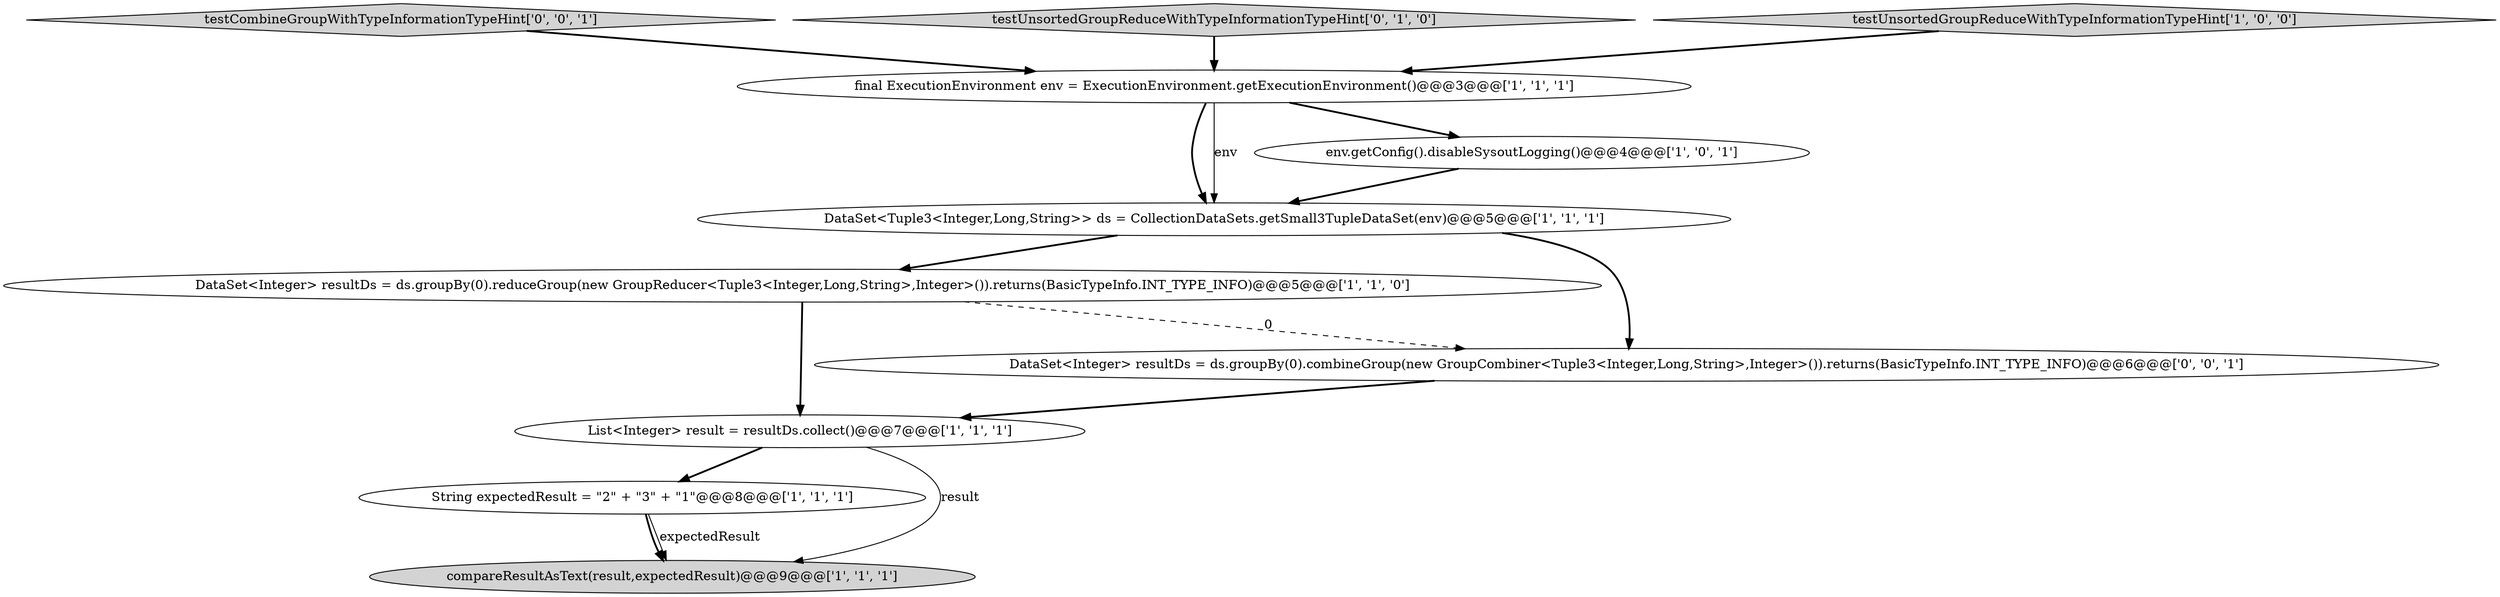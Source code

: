 digraph {
2 [style = filled, label = "final ExecutionEnvironment env = ExecutionEnvironment.getExecutionEnvironment()@@@3@@@['1', '1', '1']", fillcolor = white, shape = ellipse image = "AAA0AAABBB1BBB"];
4 [style = filled, label = "String expectedResult = \"2\" + \"3\" + \"1\"@@@8@@@['1', '1', '1']", fillcolor = white, shape = ellipse image = "AAA0AAABBB1BBB"];
3 [style = filled, label = "DataSet<Integer> resultDs = ds.groupBy(0).reduceGroup(new GroupReducer<Tuple3<Integer,Long,String>,Integer>()).returns(BasicTypeInfo.INT_TYPE_INFO)@@@5@@@['1', '1', '0']", fillcolor = white, shape = ellipse image = "AAA0AAABBB1BBB"];
9 [style = filled, label = "testCombineGroupWithTypeInformationTypeHint['0', '0', '1']", fillcolor = lightgray, shape = diamond image = "AAA0AAABBB3BBB"];
5 [style = filled, label = "DataSet<Tuple3<Integer,Long,String>> ds = CollectionDataSets.getSmall3TupleDataSet(env)@@@5@@@['1', '1', '1']", fillcolor = white, shape = ellipse image = "AAA0AAABBB1BBB"];
8 [style = filled, label = "testUnsortedGroupReduceWithTypeInformationTypeHint['0', '1', '0']", fillcolor = lightgray, shape = diamond image = "AAA0AAABBB2BBB"];
10 [style = filled, label = "DataSet<Integer> resultDs = ds.groupBy(0).combineGroup(new GroupCombiner<Tuple3<Integer,Long,String>,Integer>()).returns(BasicTypeInfo.INT_TYPE_INFO)@@@6@@@['0', '0', '1']", fillcolor = white, shape = ellipse image = "AAA0AAABBB3BBB"];
0 [style = filled, label = "env.getConfig().disableSysoutLogging()@@@4@@@['1', '0', '1']", fillcolor = white, shape = ellipse image = "AAA0AAABBB1BBB"];
7 [style = filled, label = "compareResultAsText(result,expectedResult)@@@9@@@['1', '1', '1']", fillcolor = lightgray, shape = ellipse image = "AAA0AAABBB1BBB"];
6 [style = filled, label = "testUnsortedGroupReduceWithTypeInformationTypeHint['1', '0', '0']", fillcolor = lightgray, shape = diamond image = "AAA0AAABBB1BBB"];
1 [style = filled, label = "List<Integer> result = resultDs.collect()@@@7@@@['1', '1', '1']", fillcolor = white, shape = ellipse image = "AAA0AAABBB1BBB"];
5->3 [style = bold, label=""];
4->7 [style = solid, label="expectedResult"];
5->10 [style = bold, label=""];
1->4 [style = bold, label=""];
2->0 [style = bold, label=""];
2->5 [style = bold, label=""];
3->10 [style = dashed, label="0"];
3->1 [style = bold, label=""];
8->2 [style = bold, label=""];
10->1 [style = bold, label=""];
9->2 [style = bold, label=""];
1->7 [style = solid, label="result"];
2->5 [style = solid, label="env"];
4->7 [style = bold, label=""];
0->5 [style = bold, label=""];
6->2 [style = bold, label=""];
}
